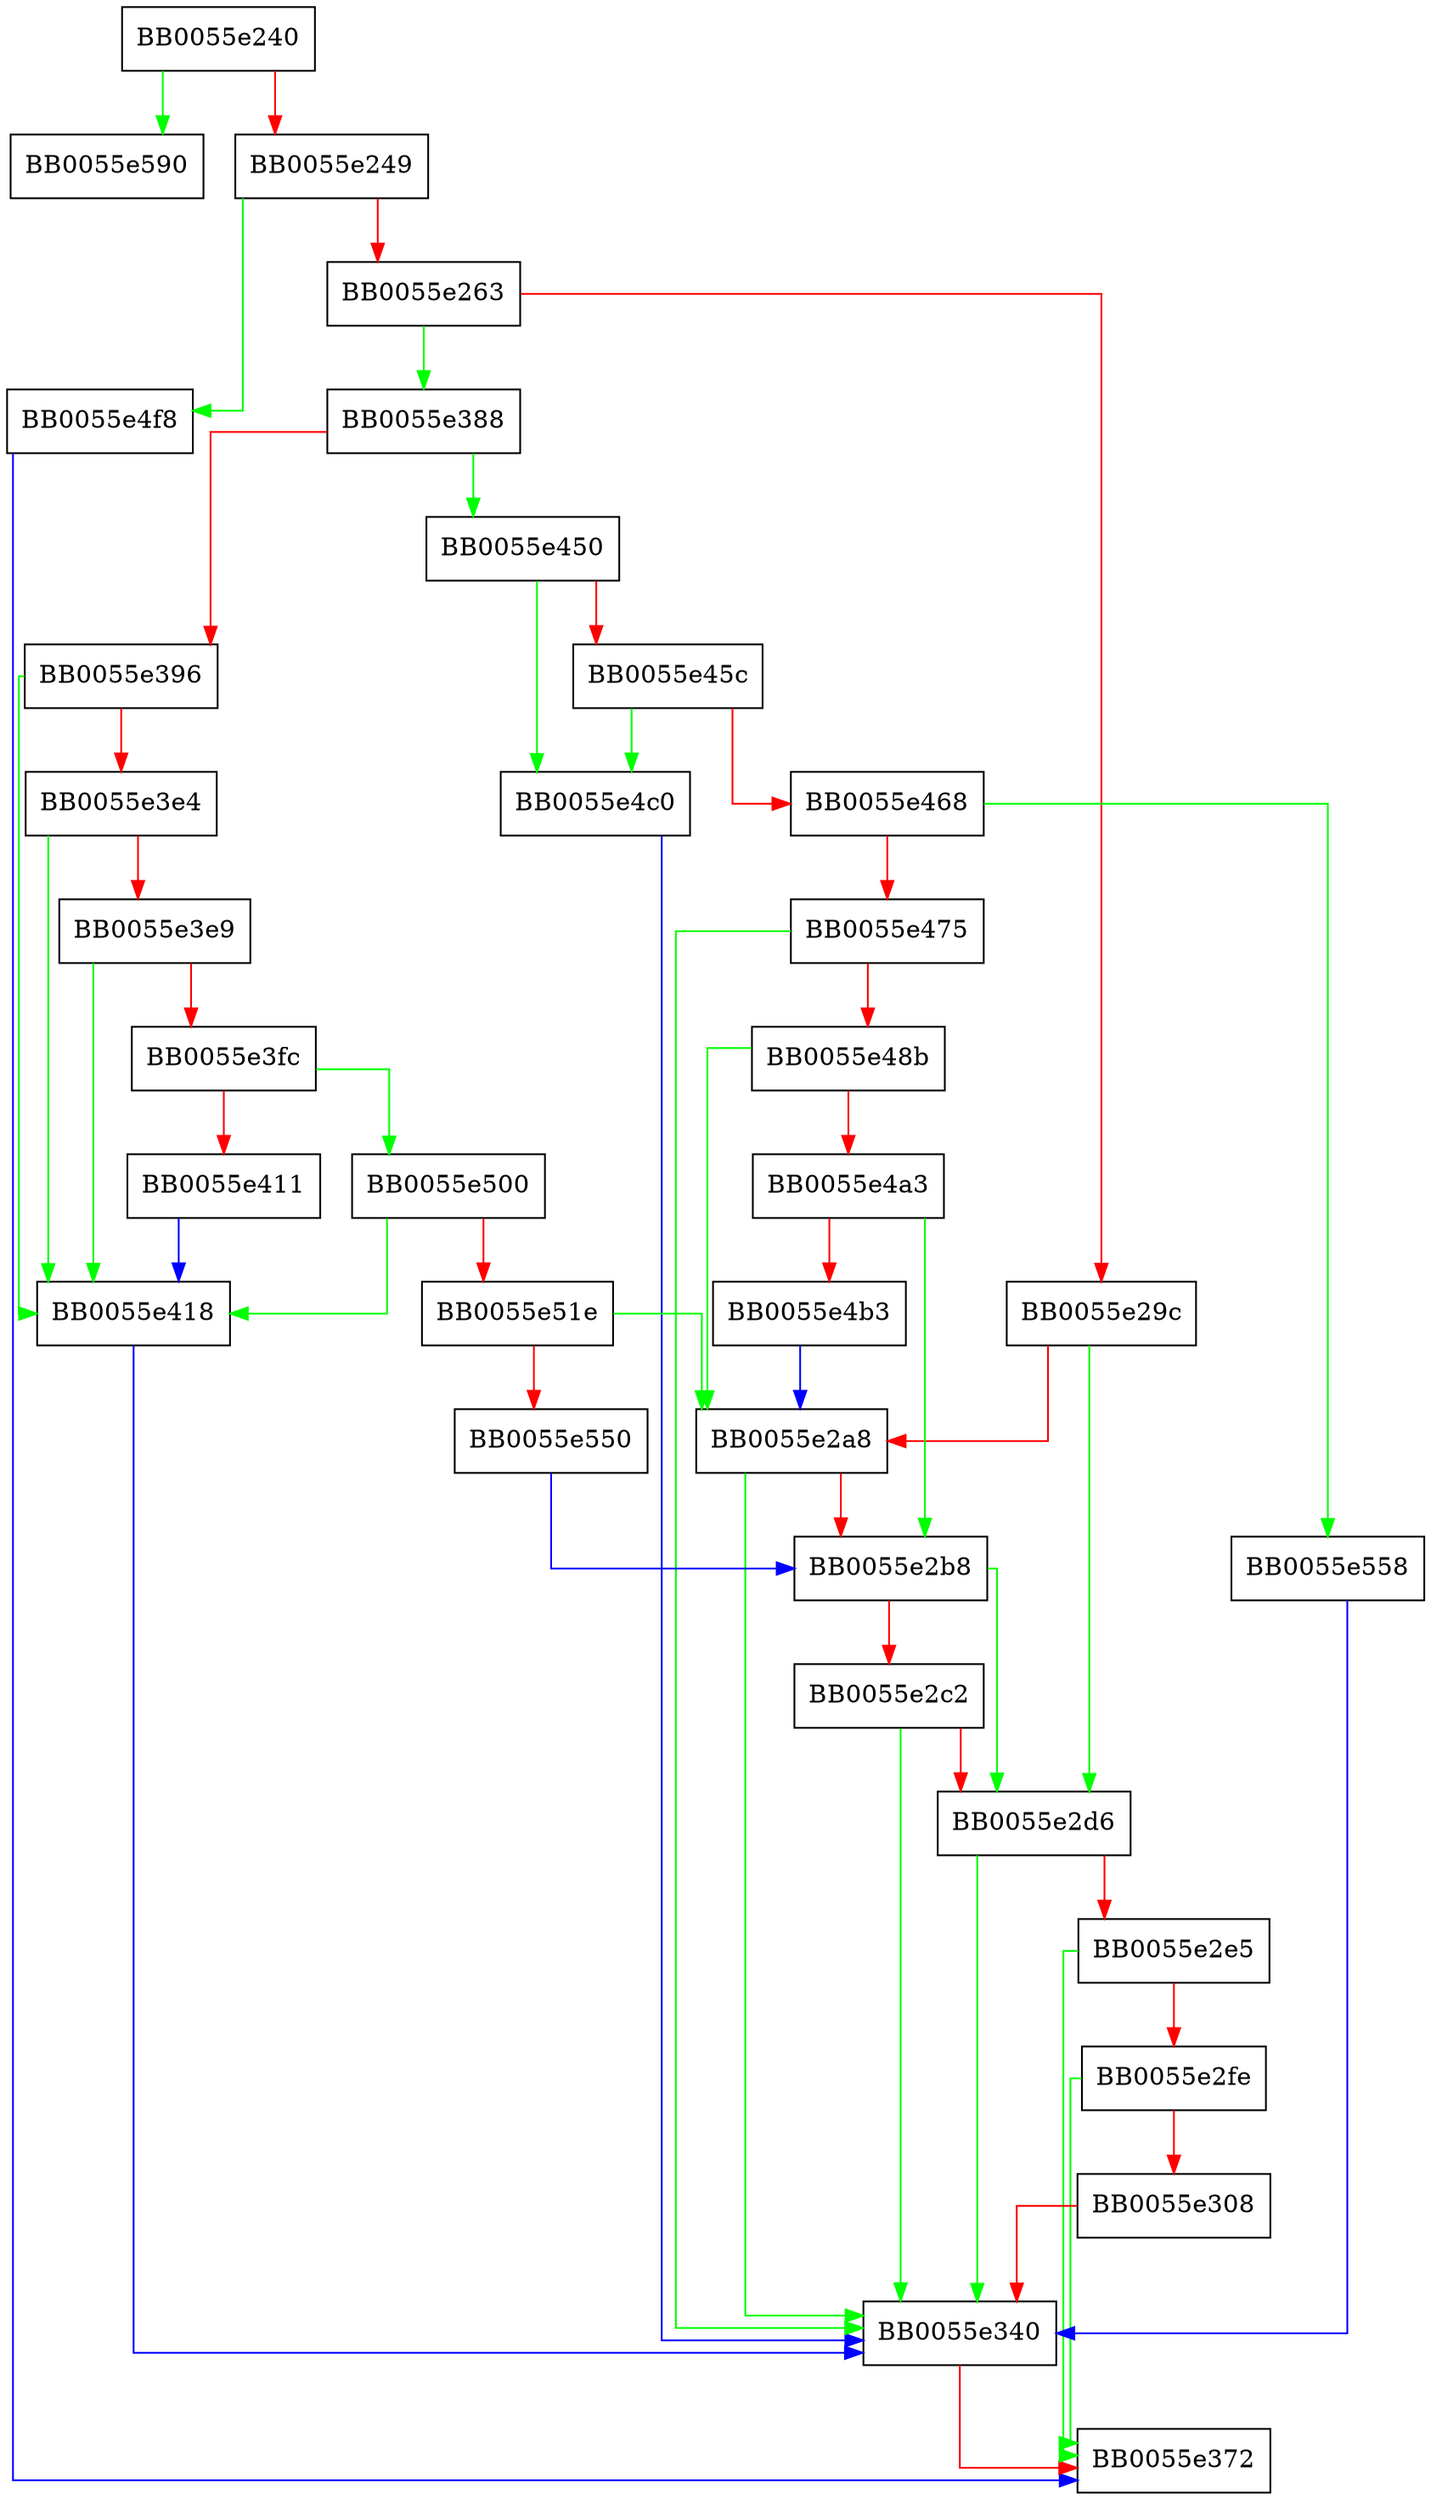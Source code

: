 digraph ossl_cmp_msg_protect {
  node [shape="box"];
  graph [splines=ortho];
  BB0055e240 -> BB0055e590 [color="green"];
  BB0055e240 -> BB0055e249 [color="red"];
  BB0055e249 -> BB0055e4f8 [color="green"];
  BB0055e249 -> BB0055e263 [color="red"];
  BB0055e263 -> BB0055e388 [color="green"];
  BB0055e263 -> BB0055e29c [color="red"];
  BB0055e29c -> BB0055e2d6 [color="green"];
  BB0055e29c -> BB0055e2a8 [color="red"];
  BB0055e2a8 -> BB0055e340 [color="green"];
  BB0055e2a8 -> BB0055e2b8 [color="red"];
  BB0055e2b8 -> BB0055e2d6 [color="green"];
  BB0055e2b8 -> BB0055e2c2 [color="red"];
  BB0055e2c2 -> BB0055e340 [color="green"];
  BB0055e2c2 -> BB0055e2d6 [color="red"];
  BB0055e2d6 -> BB0055e340 [color="green"];
  BB0055e2d6 -> BB0055e2e5 [color="red"];
  BB0055e2e5 -> BB0055e372 [color="green"];
  BB0055e2e5 -> BB0055e2fe [color="red"];
  BB0055e2fe -> BB0055e372 [color="green"];
  BB0055e2fe -> BB0055e308 [color="red"];
  BB0055e308 -> BB0055e340 [color="red"];
  BB0055e340 -> BB0055e372 [color="red"];
  BB0055e388 -> BB0055e450 [color="green"];
  BB0055e388 -> BB0055e396 [color="red"];
  BB0055e396 -> BB0055e418 [color="green"];
  BB0055e396 -> BB0055e3e4 [color="red"];
  BB0055e3e4 -> BB0055e418 [color="green"];
  BB0055e3e4 -> BB0055e3e9 [color="red"];
  BB0055e3e9 -> BB0055e418 [color="green"];
  BB0055e3e9 -> BB0055e3fc [color="red"];
  BB0055e3fc -> BB0055e500 [color="green"];
  BB0055e3fc -> BB0055e411 [color="red"];
  BB0055e411 -> BB0055e418 [color="blue"];
  BB0055e418 -> BB0055e340 [color="blue"];
  BB0055e450 -> BB0055e4c0 [color="green"];
  BB0055e450 -> BB0055e45c [color="red"];
  BB0055e45c -> BB0055e4c0 [color="green"];
  BB0055e45c -> BB0055e468 [color="red"];
  BB0055e468 -> BB0055e558 [color="green"];
  BB0055e468 -> BB0055e475 [color="red"];
  BB0055e475 -> BB0055e340 [color="green"];
  BB0055e475 -> BB0055e48b [color="red"];
  BB0055e48b -> BB0055e2a8 [color="green"];
  BB0055e48b -> BB0055e4a3 [color="red"];
  BB0055e4a3 -> BB0055e2b8 [color="green"];
  BB0055e4a3 -> BB0055e4b3 [color="red"];
  BB0055e4b3 -> BB0055e2a8 [color="blue"];
  BB0055e4c0 -> BB0055e340 [color="blue"];
  BB0055e4f8 -> BB0055e372 [color="blue"];
  BB0055e500 -> BB0055e418 [color="green"];
  BB0055e500 -> BB0055e51e [color="red"];
  BB0055e51e -> BB0055e2a8 [color="green"];
  BB0055e51e -> BB0055e550 [color="red"];
  BB0055e550 -> BB0055e2b8 [color="blue"];
  BB0055e558 -> BB0055e340 [color="blue"];
}